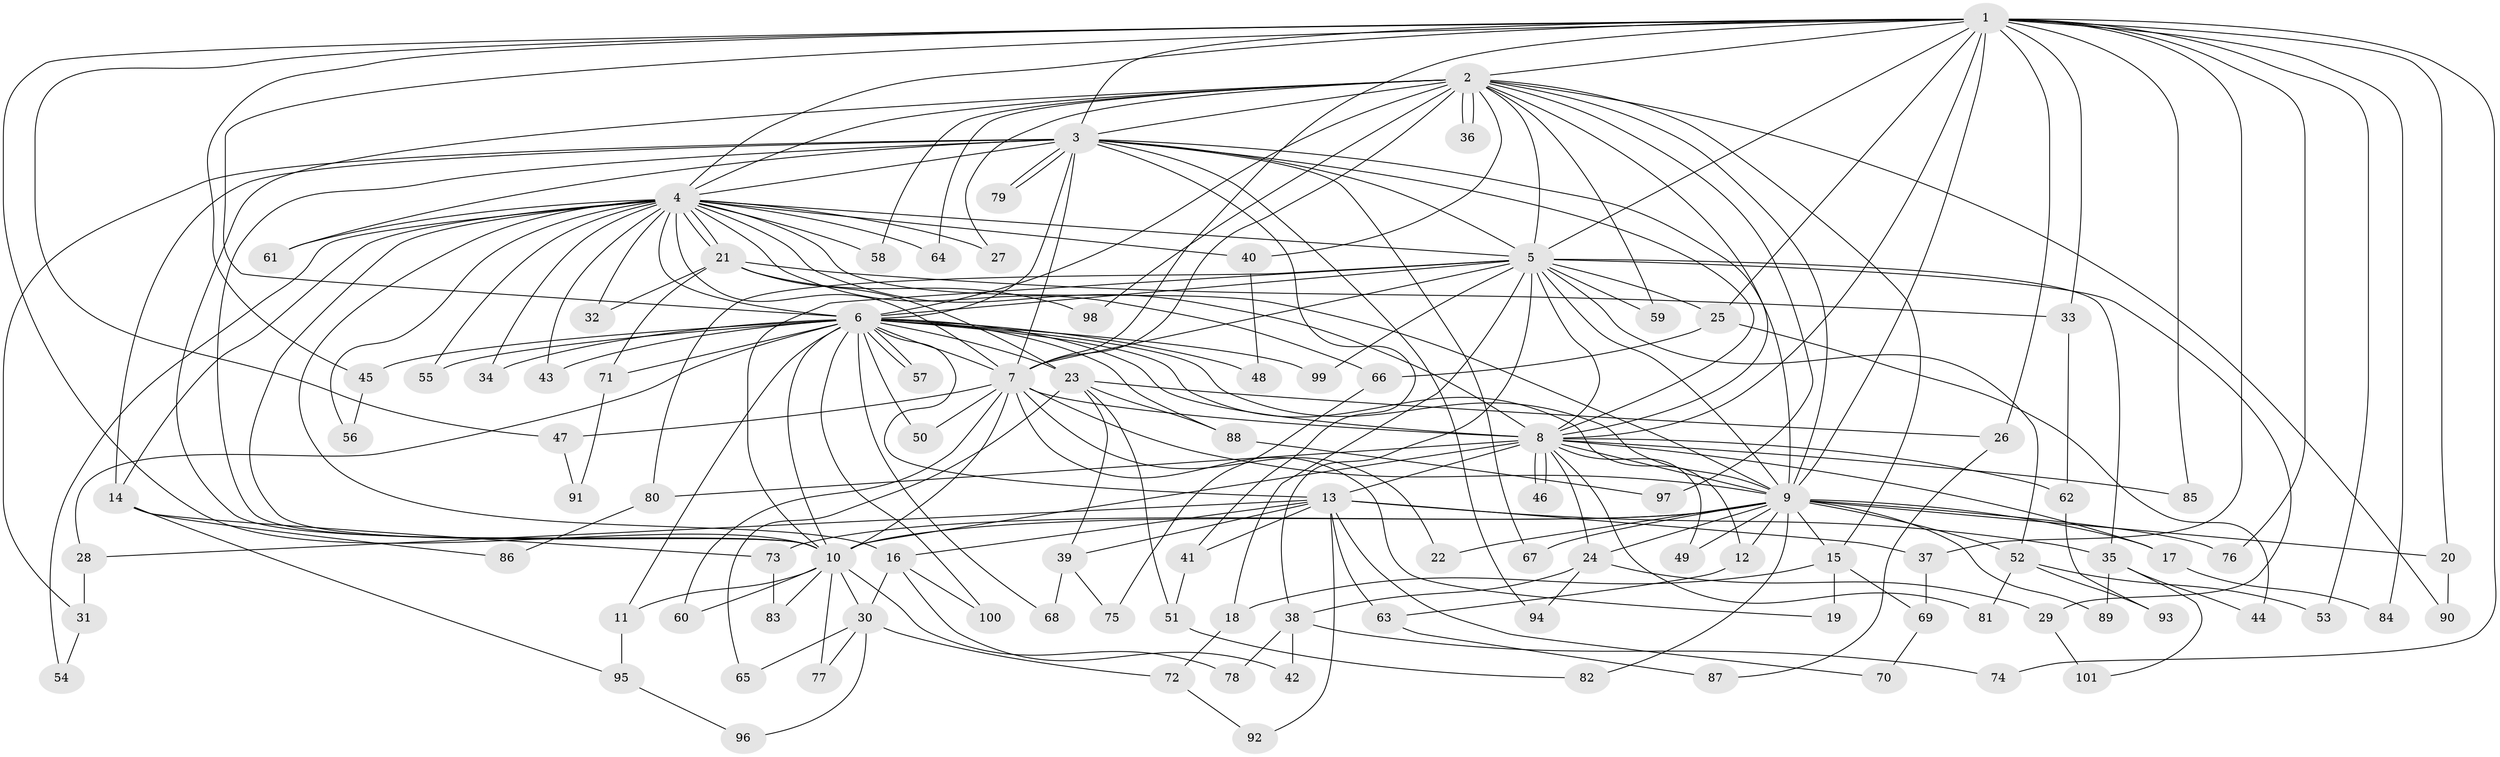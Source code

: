// Generated by graph-tools (version 1.1) at 2025/49/03/09/25 03:49:35]
// undirected, 101 vertices, 227 edges
graph export_dot {
graph [start="1"]
  node [color=gray90,style=filled];
  1;
  2;
  3;
  4;
  5;
  6;
  7;
  8;
  9;
  10;
  11;
  12;
  13;
  14;
  15;
  16;
  17;
  18;
  19;
  20;
  21;
  22;
  23;
  24;
  25;
  26;
  27;
  28;
  29;
  30;
  31;
  32;
  33;
  34;
  35;
  36;
  37;
  38;
  39;
  40;
  41;
  42;
  43;
  44;
  45;
  46;
  47;
  48;
  49;
  50;
  51;
  52;
  53;
  54;
  55;
  56;
  57;
  58;
  59;
  60;
  61;
  62;
  63;
  64;
  65;
  66;
  67;
  68;
  69;
  70;
  71;
  72;
  73;
  74;
  75;
  76;
  77;
  78;
  79;
  80;
  81;
  82;
  83;
  84;
  85;
  86;
  87;
  88;
  89;
  90;
  91;
  92;
  93;
  94;
  95;
  96;
  97;
  98;
  99;
  100;
  101;
  1 -- 2;
  1 -- 3;
  1 -- 4;
  1 -- 5;
  1 -- 6;
  1 -- 7;
  1 -- 8;
  1 -- 9;
  1 -- 10;
  1 -- 20;
  1 -- 25;
  1 -- 26;
  1 -- 33;
  1 -- 37;
  1 -- 45;
  1 -- 47;
  1 -- 53;
  1 -- 74;
  1 -- 76;
  1 -- 84;
  1 -- 85;
  2 -- 3;
  2 -- 4;
  2 -- 5;
  2 -- 6;
  2 -- 7;
  2 -- 8;
  2 -- 9;
  2 -- 10;
  2 -- 15;
  2 -- 27;
  2 -- 36;
  2 -- 36;
  2 -- 40;
  2 -- 58;
  2 -- 59;
  2 -- 64;
  2 -- 90;
  2 -- 97;
  2 -- 98;
  3 -- 4;
  3 -- 5;
  3 -- 6;
  3 -- 7;
  3 -- 8;
  3 -- 9;
  3 -- 10;
  3 -- 14;
  3 -- 31;
  3 -- 41;
  3 -- 61;
  3 -- 67;
  3 -- 79;
  3 -- 79;
  3 -- 94;
  4 -- 5;
  4 -- 6;
  4 -- 7;
  4 -- 8;
  4 -- 9;
  4 -- 10;
  4 -- 14;
  4 -- 16;
  4 -- 21;
  4 -- 21;
  4 -- 27;
  4 -- 32;
  4 -- 34;
  4 -- 40;
  4 -- 43;
  4 -- 54;
  4 -- 55;
  4 -- 56;
  4 -- 58;
  4 -- 61;
  4 -- 64;
  4 -- 66;
  5 -- 6;
  5 -- 7;
  5 -- 8;
  5 -- 9;
  5 -- 10;
  5 -- 18;
  5 -- 25;
  5 -- 29;
  5 -- 35;
  5 -- 38;
  5 -- 52;
  5 -- 59;
  5 -- 80;
  5 -- 99;
  6 -- 7;
  6 -- 8;
  6 -- 9;
  6 -- 10;
  6 -- 11;
  6 -- 12;
  6 -- 13;
  6 -- 23;
  6 -- 28;
  6 -- 34;
  6 -- 43;
  6 -- 45;
  6 -- 48;
  6 -- 50;
  6 -- 55;
  6 -- 57;
  6 -- 57;
  6 -- 68;
  6 -- 71;
  6 -- 88;
  6 -- 99;
  6 -- 100;
  7 -- 8;
  7 -- 9;
  7 -- 10;
  7 -- 19;
  7 -- 22;
  7 -- 47;
  7 -- 50;
  7 -- 60;
  8 -- 9;
  8 -- 10;
  8 -- 13;
  8 -- 17;
  8 -- 24;
  8 -- 46;
  8 -- 46;
  8 -- 49;
  8 -- 62;
  8 -- 80;
  8 -- 81;
  8 -- 85;
  9 -- 10;
  9 -- 12;
  9 -- 15;
  9 -- 17;
  9 -- 20;
  9 -- 22;
  9 -- 24;
  9 -- 49;
  9 -- 52;
  9 -- 67;
  9 -- 73;
  9 -- 76;
  9 -- 82;
  9 -- 89;
  10 -- 11;
  10 -- 30;
  10 -- 60;
  10 -- 77;
  10 -- 78;
  10 -- 83;
  11 -- 95;
  12 -- 63;
  13 -- 16;
  13 -- 28;
  13 -- 35;
  13 -- 37;
  13 -- 39;
  13 -- 41;
  13 -- 63;
  13 -- 70;
  13 -- 92;
  14 -- 73;
  14 -- 86;
  14 -- 95;
  15 -- 18;
  15 -- 19;
  15 -- 69;
  16 -- 30;
  16 -- 42;
  16 -- 100;
  17 -- 84;
  18 -- 72;
  20 -- 90;
  21 -- 23;
  21 -- 32;
  21 -- 33;
  21 -- 71;
  21 -- 98;
  23 -- 26;
  23 -- 39;
  23 -- 51;
  23 -- 65;
  23 -- 88;
  24 -- 29;
  24 -- 38;
  24 -- 94;
  25 -- 44;
  25 -- 66;
  26 -- 87;
  28 -- 31;
  29 -- 101;
  30 -- 65;
  30 -- 72;
  30 -- 77;
  30 -- 96;
  31 -- 54;
  33 -- 62;
  35 -- 44;
  35 -- 89;
  35 -- 101;
  37 -- 69;
  38 -- 42;
  38 -- 74;
  38 -- 78;
  39 -- 68;
  39 -- 75;
  40 -- 48;
  41 -- 51;
  45 -- 56;
  47 -- 91;
  51 -- 82;
  52 -- 53;
  52 -- 81;
  52 -- 93;
  62 -- 93;
  63 -- 87;
  66 -- 75;
  69 -- 70;
  71 -- 91;
  72 -- 92;
  73 -- 83;
  80 -- 86;
  88 -- 97;
  95 -- 96;
}
